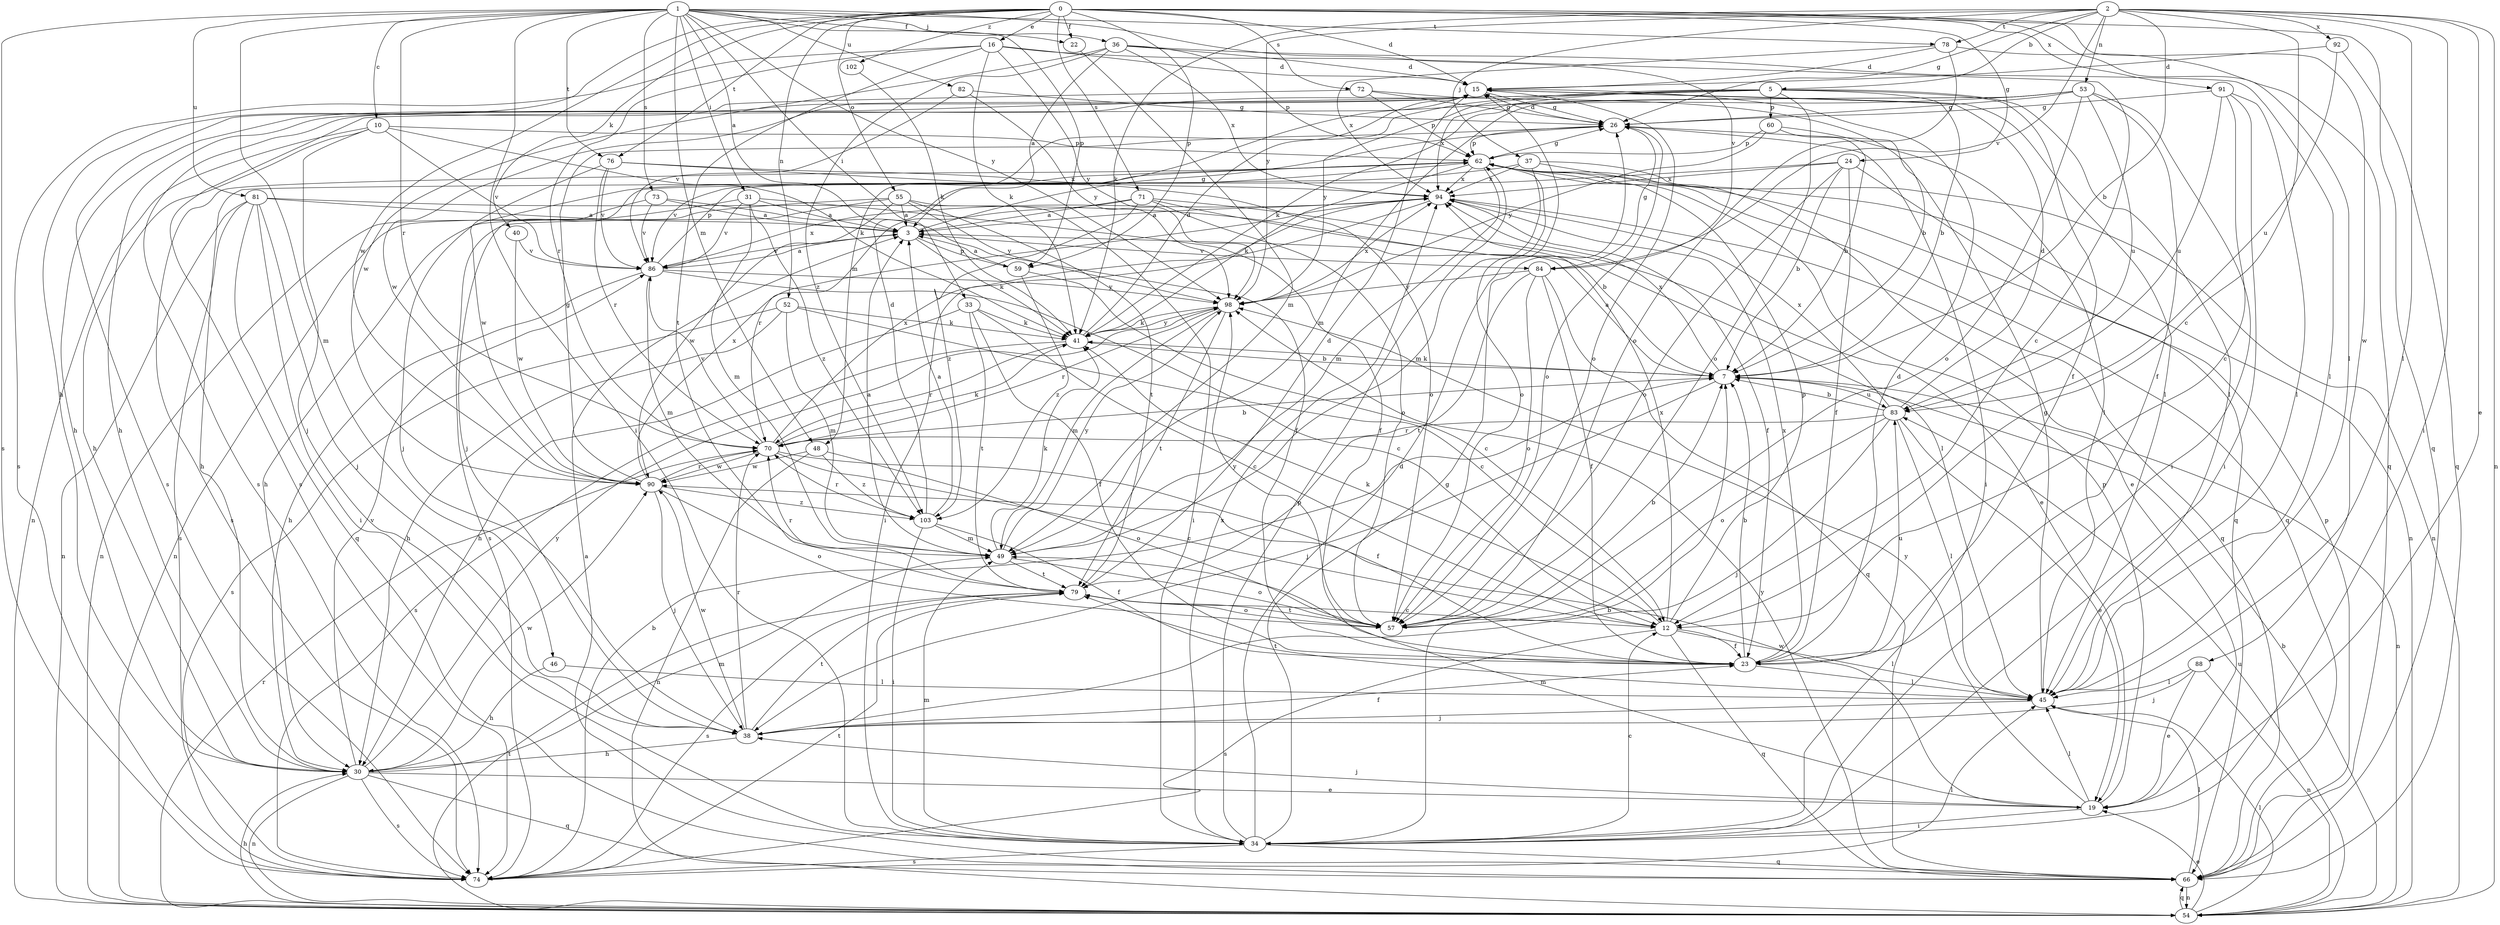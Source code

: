 strict digraph  {
0;
1;
2;
3;
5;
7;
10;
12;
15;
16;
19;
22;
23;
24;
26;
30;
31;
33;
34;
36;
37;
38;
40;
41;
45;
46;
48;
49;
52;
53;
54;
55;
57;
59;
60;
62;
66;
70;
71;
72;
73;
74;
76;
78;
79;
81;
82;
83;
84;
86;
88;
90;
91;
92;
94;
98;
102;
103;
0 -> 15  [label=d];
0 -> 16  [label=e];
0 -> 22  [label=f];
0 -> 24  [label=g];
0 -> 30  [label=h];
0 -> 40  [label=k];
0 -> 45  [label=l];
0 -> 52  [label=n];
0 -> 55  [label=o];
0 -> 59  [label=p];
0 -> 66  [label=q];
0 -> 71  [label=s];
0 -> 72  [label=s];
0 -> 76  [label=t];
0 -> 88  [label=w];
0 -> 90  [label=w];
0 -> 91  [label=x];
0 -> 102  [label=z];
1 -> 3  [label=a];
1 -> 10  [label=c];
1 -> 22  [label=f];
1 -> 31  [label=i];
1 -> 33  [label=i];
1 -> 34  [label=i];
1 -> 36  [label=j];
1 -> 46  [label=m];
1 -> 48  [label=m];
1 -> 59  [label=p];
1 -> 70  [label=r];
1 -> 73  [label=s];
1 -> 74  [label=s];
1 -> 76  [label=t];
1 -> 78  [label=t];
1 -> 81  [label=u];
1 -> 82  [label=u];
1 -> 84  [label=v];
1 -> 98  [label=y];
2 -> 5  [label=b];
2 -> 7  [label=b];
2 -> 12  [label=c];
2 -> 19  [label=e];
2 -> 26  [label=g];
2 -> 34  [label=i];
2 -> 37  [label=j];
2 -> 41  [label=k];
2 -> 45  [label=l];
2 -> 53  [label=n];
2 -> 54  [label=n];
2 -> 78  [label=t];
2 -> 84  [label=v];
2 -> 92  [label=x];
2 -> 98  [label=y];
3 -> 26  [label=g];
3 -> 41  [label=k];
3 -> 59  [label=p];
3 -> 84  [label=v];
3 -> 86  [label=v];
5 -> 7  [label=b];
5 -> 23  [label=f];
5 -> 30  [label=h];
5 -> 45  [label=l];
5 -> 48  [label=m];
5 -> 57  [label=o];
5 -> 60  [label=p];
5 -> 74  [label=s];
5 -> 94  [label=x];
5 -> 98  [label=y];
7 -> 3  [label=a];
7 -> 38  [label=j];
7 -> 41  [label=k];
7 -> 54  [label=n];
7 -> 83  [label=u];
7 -> 94  [label=x];
10 -> 30  [label=h];
10 -> 38  [label=j];
10 -> 41  [label=k];
10 -> 54  [label=n];
10 -> 62  [label=p];
10 -> 86  [label=v];
12 -> 23  [label=f];
12 -> 41  [label=k];
12 -> 45  [label=l];
12 -> 62  [label=p];
12 -> 66  [label=q];
12 -> 74  [label=s];
12 -> 94  [label=x];
15 -> 26  [label=g];
15 -> 30  [label=h];
15 -> 45  [label=l];
15 -> 57  [label=o];
15 -> 90  [label=w];
16 -> 12  [label=c];
16 -> 15  [label=d];
16 -> 41  [label=k];
16 -> 70  [label=r];
16 -> 74  [label=s];
16 -> 79  [label=t];
16 -> 98  [label=y];
19 -> 34  [label=i];
19 -> 38  [label=j];
19 -> 45  [label=l];
19 -> 49  [label=m];
19 -> 62  [label=p];
19 -> 90  [label=w];
19 -> 98  [label=y];
22 -> 49  [label=m];
23 -> 7  [label=b];
23 -> 15  [label=d];
23 -> 45  [label=l];
23 -> 83  [label=u];
23 -> 94  [label=x];
24 -> 7  [label=b];
24 -> 23  [label=f];
24 -> 38  [label=j];
24 -> 57  [label=o];
24 -> 66  [label=q];
24 -> 94  [label=x];
26 -> 15  [label=d];
26 -> 34  [label=i];
26 -> 57  [label=o];
26 -> 62  [label=p];
30 -> 19  [label=e];
30 -> 49  [label=m];
30 -> 54  [label=n];
30 -> 66  [label=q];
30 -> 74  [label=s];
30 -> 86  [label=v];
30 -> 90  [label=w];
30 -> 98  [label=y];
31 -> 3  [label=a];
31 -> 23  [label=f];
31 -> 49  [label=m];
31 -> 54  [label=n];
31 -> 86  [label=v];
31 -> 103  [label=z];
33 -> 12  [label=c];
33 -> 23  [label=f];
33 -> 30  [label=h];
33 -> 41  [label=k];
33 -> 79  [label=t];
34 -> 7  [label=b];
34 -> 12  [label=c];
34 -> 15  [label=d];
34 -> 26  [label=g];
34 -> 49  [label=m];
34 -> 62  [label=p];
34 -> 66  [label=q];
34 -> 74  [label=s];
34 -> 94  [label=x];
36 -> 3  [label=a];
36 -> 15  [label=d];
36 -> 45  [label=l];
36 -> 62  [label=p];
36 -> 90  [label=w];
36 -> 94  [label=x];
36 -> 103  [label=z];
37 -> 19  [label=e];
37 -> 30  [label=h];
37 -> 49  [label=m];
37 -> 54  [label=n];
37 -> 94  [label=x];
38 -> 23  [label=f];
38 -> 30  [label=h];
38 -> 70  [label=r];
38 -> 79  [label=t];
38 -> 90  [label=w];
40 -> 86  [label=v];
40 -> 90  [label=w];
41 -> 7  [label=b];
41 -> 15  [label=d];
41 -> 70  [label=r];
41 -> 74  [label=s];
41 -> 98  [label=y];
45 -> 26  [label=g];
45 -> 38  [label=j];
45 -> 79  [label=t];
46 -> 30  [label=h];
46 -> 45  [label=l];
48 -> 54  [label=n];
48 -> 57  [label=o];
48 -> 90  [label=w];
48 -> 103  [label=z];
49 -> 3  [label=a];
49 -> 41  [label=k];
49 -> 57  [label=o];
49 -> 79  [label=t];
49 -> 98  [label=y];
52 -> 12  [label=c];
52 -> 30  [label=h];
52 -> 41  [label=k];
52 -> 49  [label=m];
52 -> 74  [label=s];
53 -> 23  [label=f];
53 -> 26  [label=g];
53 -> 34  [label=i];
53 -> 41  [label=k];
53 -> 49  [label=m];
53 -> 57  [label=o];
53 -> 74  [label=s];
53 -> 83  [label=u];
54 -> 7  [label=b];
54 -> 19  [label=e];
54 -> 30  [label=h];
54 -> 45  [label=l];
54 -> 66  [label=q];
54 -> 70  [label=r];
54 -> 79  [label=t];
54 -> 83  [label=u];
55 -> 3  [label=a];
55 -> 30  [label=h];
55 -> 34  [label=i];
55 -> 74  [label=s];
55 -> 79  [label=t];
55 -> 90  [label=w];
55 -> 98  [label=y];
57 -> 7  [label=b];
57 -> 79  [label=t];
57 -> 98  [label=y];
59 -> 3  [label=a];
59 -> 12  [label=c];
59 -> 103  [label=z];
60 -> 7  [label=b];
60 -> 45  [label=l];
60 -> 62  [label=p];
60 -> 98  [label=y];
62 -> 26  [label=g];
62 -> 38  [label=j];
62 -> 41  [label=k];
62 -> 49  [label=m];
62 -> 54  [label=n];
62 -> 57  [label=o];
62 -> 66  [label=q];
62 -> 74  [label=s];
62 -> 86  [label=v];
62 -> 94  [label=x];
66 -> 3  [label=a];
66 -> 45  [label=l];
66 -> 54  [label=n];
66 -> 62  [label=p];
66 -> 98  [label=y];
70 -> 7  [label=b];
70 -> 12  [label=c];
70 -> 23  [label=f];
70 -> 41  [label=k];
70 -> 86  [label=v];
70 -> 90  [label=w];
70 -> 94  [label=x];
71 -> 3  [label=a];
71 -> 7  [label=b];
71 -> 19  [label=e];
71 -> 57  [label=o];
71 -> 70  [label=r];
71 -> 103  [label=z];
72 -> 7  [label=b];
72 -> 26  [label=g];
72 -> 62  [label=p];
72 -> 74  [label=s];
73 -> 3  [label=a];
73 -> 23  [label=f];
73 -> 54  [label=n];
73 -> 86  [label=v];
74 -> 7  [label=b];
74 -> 45  [label=l];
74 -> 79  [label=t];
76 -> 57  [label=o];
76 -> 70  [label=r];
76 -> 86  [label=v];
76 -> 90  [label=w];
76 -> 94  [label=x];
78 -> 15  [label=d];
78 -> 57  [label=o];
78 -> 66  [label=q];
78 -> 94  [label=x];
79 -> 12  [label=c];
79 -> 15  [label=d];
79 -> 57  [label=o];
79 -> 70  [label=r];
79 -> 74  [label=s];
81 -> 3  [label=a];
81 -> 34  [label=i];
81 -> 38  [label=j];
81 -> 45  [label=l];
81 -> 54  [label=n];
81 -> 66  [label=q];
81 -> 74  [label=s];
82 -> 26  [label=g];
82 -> 86  [label=v];
82 -> 98  [label=y];
83 -> 7  [label=b];
83 -> 15  [label=d];
83 -> 19  [label=e];
83 -> 38  [label=j];
83 -> 45  [label=l];
83 -> 57  [label=o];
83 -> 70  [label=r];
83 -> 94  [label=x];
84 -> 23  [label=f];
84 -> 26  [label=g];
84 -> 57  [label=o];
84 -> 66  [label=q];
84 -> 79  [label=t];
84 -> 98  [label=y];
86 -> 3  [label=a];
86 -> 12  [label=c];
86 -> 30  [label=h];
86 -> 49  [label=m];
86 -> 62  [label=p];
86 -> 94  [label=x];
86 -> 98  [label=y];
88 -> 19  [label=e];
88 -> 38  [label=j];
88 -> 45  [label=l];
88 -> 54  [label=n];
90 -> 26  [label=g];
90 -> 38  [label=j];
90 -> 57  [label=o];
90 -> 70  [label=r];
90 -> 94  [label=x];
90 -> 103  [label=z];
91 -> 12  [label=c];
91 -> 26  [label=g];
91 -> 34  [label=i];
91 -> 45  [label=l];
91 -> 83  [label=u];
92 -> 15  [label=d];
92 -> 66  [label=q];
92 -> 83  [label=u];
94 -> 3  [label=a];
94 -> 23  [label=f];
94 -> 34  [label=i];
94 -> 66  [label=q];
98 -> 41  [label=k];
98 -> 49  [label=m];
98 -> 70  [label=r];
98 -> 79  [label=t];
98 -> 94  [label=x];
102 -> 41  [label=k];
103 -> 3  [label=a];
103 -> 15  [label=d];
103 -> 23  [label=f];
103 -> 34  [label=i];
103 -> 49  [label=m];
103 -> 70  [label=r];
}
